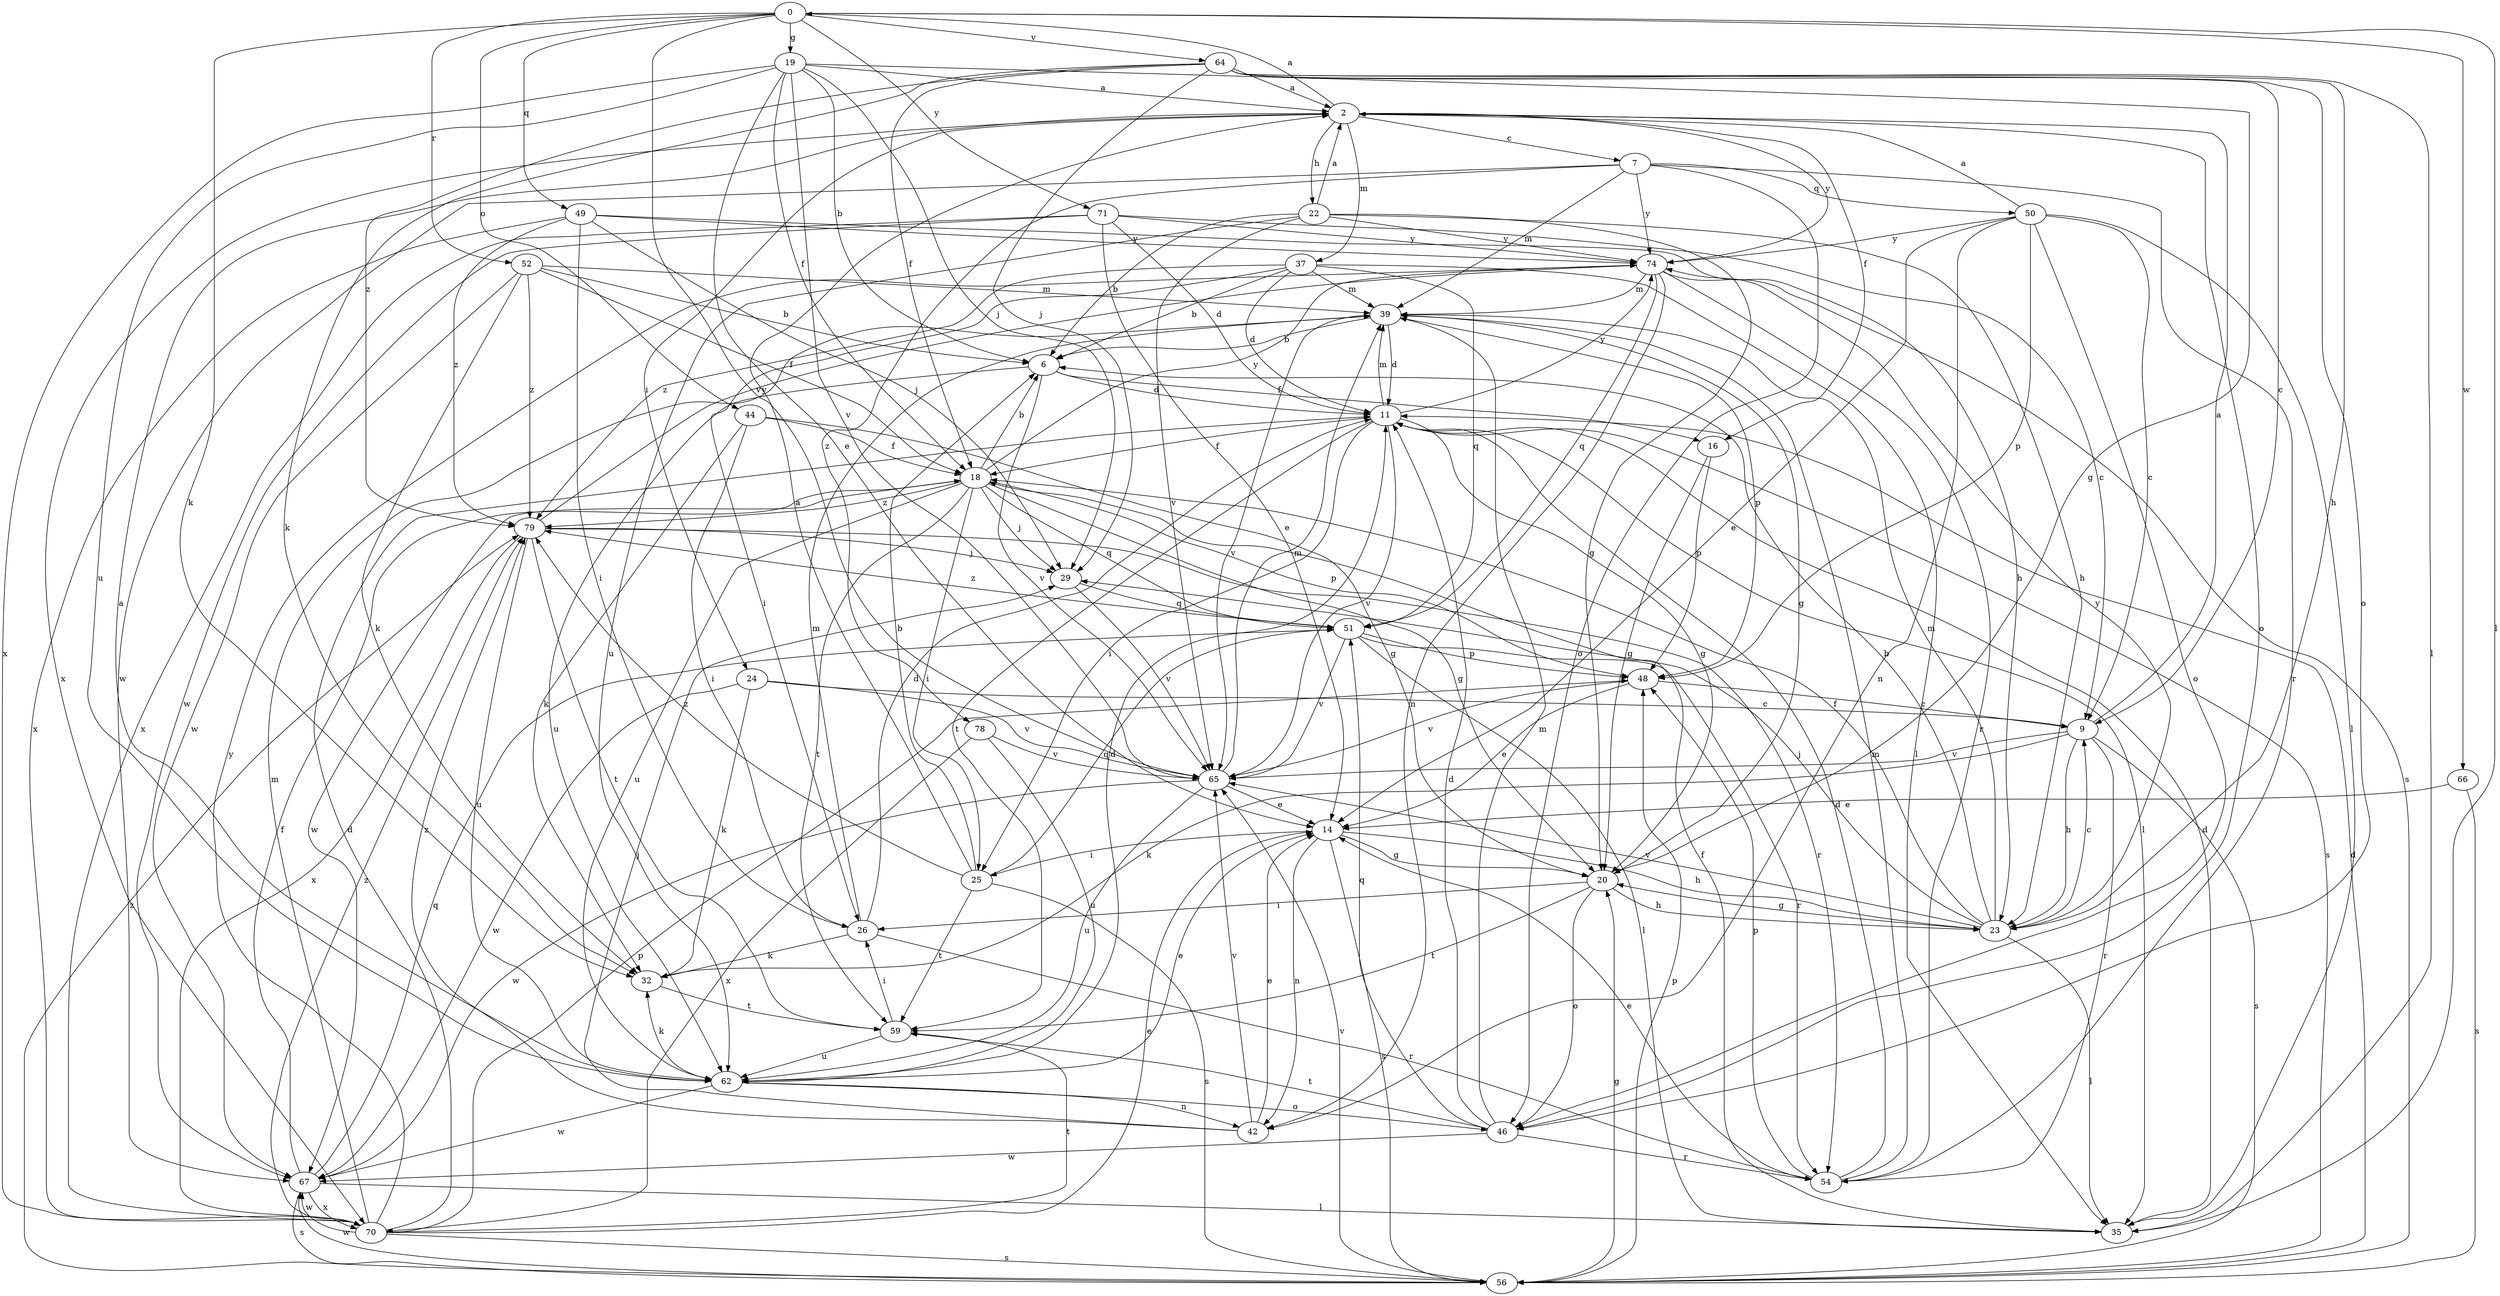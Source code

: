 strict digraph  {
0;
2;
6;
7;
9;
11;
14;
16;
18;
19;
20;
22;
23;
24;
25;
26;
29;
32;
35;
37;
39;
42;
44;
46;
48;
49;
50;
51;
52;
54;
56;
59;
62;
64;
65;
66;
67;
70;
71;
74;
78;
79;
0 -> 19  [label=g];
0 -> 32  [label=k];
0 -> 35  [label=l];
0 -> 44  [label=o];
0 -> 49  [label=q];
0 -> 52  [label=r];
0 -> 64  [label=v];
0 -> 65  [label=v];
0 -> 66  [label=w];
0 -> 71  [label=y];
2 -> 0  [label=a];
2 -> 7  [label=c];
2 -> 16  [label=f];
2 -> 22  [label=h];
2 -> 24  [label=i];
2 -> 37  [label=m];
2 -> 46  [label=o];
2 -> 70  [label=x];
2 -> 74  [label=y];
6 -> 11  [label=d];
6 -> 16  [label=f];
6 -> 62  [label=u];
6 -> 65  [label=v];
7 -> 39  [label=m];
7 -> 46  [label=o];
7 -> 50  [label=q];
7 -> 54  [label=r];
7 -> 67  [label=w];
7 -> 74  [label=y];
7 -> 78  [label=z];
9 -> 2  [label=a];
9 -> 23  [label=h];
9 -> 32  [label=k];
9 -> 54  [label=r];
9 -> 56  [label=s];
9 -> 65  [label=v];
11 -> 18  [label=f];
11 -> 20  [label=g];
11 -> 25  [label=i];
11 -> 35  [label=l];
11 -> 39  [label=m];
11 -> 56  [label=s];
11 -> 59  [label=t];
11 -> 65  [label=v];
11 -> 74  [label=y];
14 -> 20  [label=g];
14 -> 23  [label=h];
14 -> 25  [label=i];
14 -> 42  [label=n];
14 -> 56  [label=s];
16 -> 20  [label=g];
16 -> 48  [label=p];
18 -> 6  [label=b];
18 -> 20  [label=g];
18 -> 25  [label=i];
18 -> 29  [label=j];
18 -> 48  [label=p];
18 -> 51  [label=q];
18 -> 59  [label=t];
18 -> 62  [label=u];
18 -> 67  [label=w];
18 -> 74  [label=y];
18 -> 79  [label=z];
19 -> 2  [label=a];
19 -> 6  [label=b];
19 -> 14  [label=e];
19 -> 18  [label=f];
19 -> 20  [label=g];
19 -> 29  [label=j];
19 -> 62  [label=u];
19 -> 65  [label=v];
19 -> 70  [label=x];
20 -> 23  [label=h];
20 -> 26  [label=i];
20 -> 46  [label=o];
20 -> 59  [label=t];
22 -> 2  [label=a];
22 -> 6  [label=b];
22 -> 20  [label=g];
22 -> 23  [label=h];
22 -> 62  [label=u];
22 -> 65  [label=v];
22 -> 74  [label=y];
23 -> 6  [label=b];
23 -> 9  [label=c];
23 -> 18  [label=f];
23 -> 20  [label=g];
23 -> 29  [label=j];
23 -> 35  [label=l];
23 -> 39  [label=m];
23 -> 65  [label=v];
23 -> 74  [label=y];
24 -> 9  [label=c];
24 -> 32  [label=k];
24 -> 65  [label=v];
24 -> 67  [label=w];
25 -> 2  [label=a];
25 -> 6  [label=b];
25 -> 51  [label=q];
25 -> 56  [label=s];
25 -> 59  [label=t];
25 -> 79  [label=z];
26 -> 11  [label=d];
26 -> 32  [label=k];
26 -> 39  [label=m];
26 -> 54  [label=r];
29 -> 51  [label=q];
29 -> 65  [label=v];
32 -> 59  [label=t];
35 -> 11  [label=d];
35 -> 18  [label=f];
37 -> 6  [label=b];
37 -> 11  [label=d];
37 -> 26  [label=i];
37 -> 35  [label=l];
37 -> 39  [label=m];
37 -> 51  [label=q];
37 -> 79  [label=z];
39 -> 6  [label=b];
39 -> 11  [label=d];
39 -> 20  [label=g];
39 -> 48  [label=p];
39 -> 65  [label=v];
42 -> 14  [label=e];
42 -> 29  [label=j];
42 -> 65  [label=v];
42 -> 79  [label=z];
44 -> 18  [label=f];
44 -> 20  [label=g];
44 -> 26  [label=i];
44 -> 32  [label=k];
46 -> 11  [label=d];
46 -> 39  [label=m];
46 -> 51  [label=q];
46 -> 54  [label=r];
46 -> 59  [label=t];
46 -> 67  [label=w];
48 -> 9  [label=c];
48 -> 14  [label=e];
48 -> 65  [label=v];
49 -> 23  [label=h];
49 -> 26  [label=i];
49 -> 29  [label=j];
49 -> 70  [label=x];
49 -> 74  [label=y];
49 -> 79  [label=z];
50 -> 2  [label=a];
50 -> 9  [label=c];
50 -> 14  [label=e];
50 -> 35  [label=l];
50 -> 42  [label=n];
50 -> 46  [label=o];
50 -> 48  [label=p];
50 -> 74  [label=y];
51 -> 35  [label=l];
51 -> 48  [label=p];
51 -> 54  [label=r];
51 -> 65  [label=v];
51 -> 79  [label=z];
52 -> 6  [label=b];
52 -> 18  [label=f];
52 -> 32  [label=k];
52 -> 39  [label=m];
52 -> 67  [label=w];
52 -> 79  [label=z];
54 -> 11  [label=d];
54 -> 14  [label=e];
54 -> 39  [label=m];
54 -> 48  [label=p];
56 -> 11  [label=d];
56 -> 20  [label=g];
56 -> 48  [label=p];
56 -> 65  [label=v];
56 -> 67  [label=w];
56 -> 79  [label=z];
59 -> 26  [label=i];
59 -> 62  [label=u];
62 -> 2  [label=a];
62 -> 11  [label=d];
62 -> 14  [label=e];
62 -> 32  [label=k];
62 -> 42  [label=n];
62 -> 46  [label=o];
62 -> 67  [label=w];
64 -> 2  [label=a];
64 -> 9  [label=c];
64 -> 18  [label=f];
64 -> 23  [label=h];
64 -> 29  [label=j];
64 -> 32  [label=k];
64 -> 35  [label=l];
64 -> 46  [label=o];
64 -> 79  [label=z];
65 -> 14  [label=e];
65 -> 39  [label=m];
65 -> 62  [label=u];
65 -> 67  [label=w];
66 -> 14  [label=e];
66 -> 56  [label=s];
67 -> 18  [label=f];
67 -> 35  [label=l];
67 -> 51  [label=q];
67 -> 56  [label=s];
67 -> 70  [label=x];
70 -> 11  [label=d];
70 -> 14  [label=e];
70 -> 39  [label=m];
70 -> 48  [label=p];
70 -> 56  [label=s];
70 -> 59  [label=t];
70 -> 67  [label=w];
70 -> 74  [label=y];
70 -> 79  [label=z];
71 -> 9  [label=c];
71 -> 11  [label=d];
71 -> 14  [label=e];
71 -> 67  [label=w];
71 -> 70  [label=x];
71 -> 74  [label=y];
74 -> 39  [label=m];
74 -> 42  [label=n];
74 -> 51  [label=q];
74 -> 54  [label=r];
74 -> 56  [label=s];
78 -> 62  [label=u];
78 -> 65  [label=v];
78 -> 70  [label=x];
79 -> 29  [label=j];
79 -> 54  [label=r];
79 -> 59  [label=t];
79 -> 62  [label=u];
79 -> 70  [label=x];
79 -> 74  [label=y];
}
